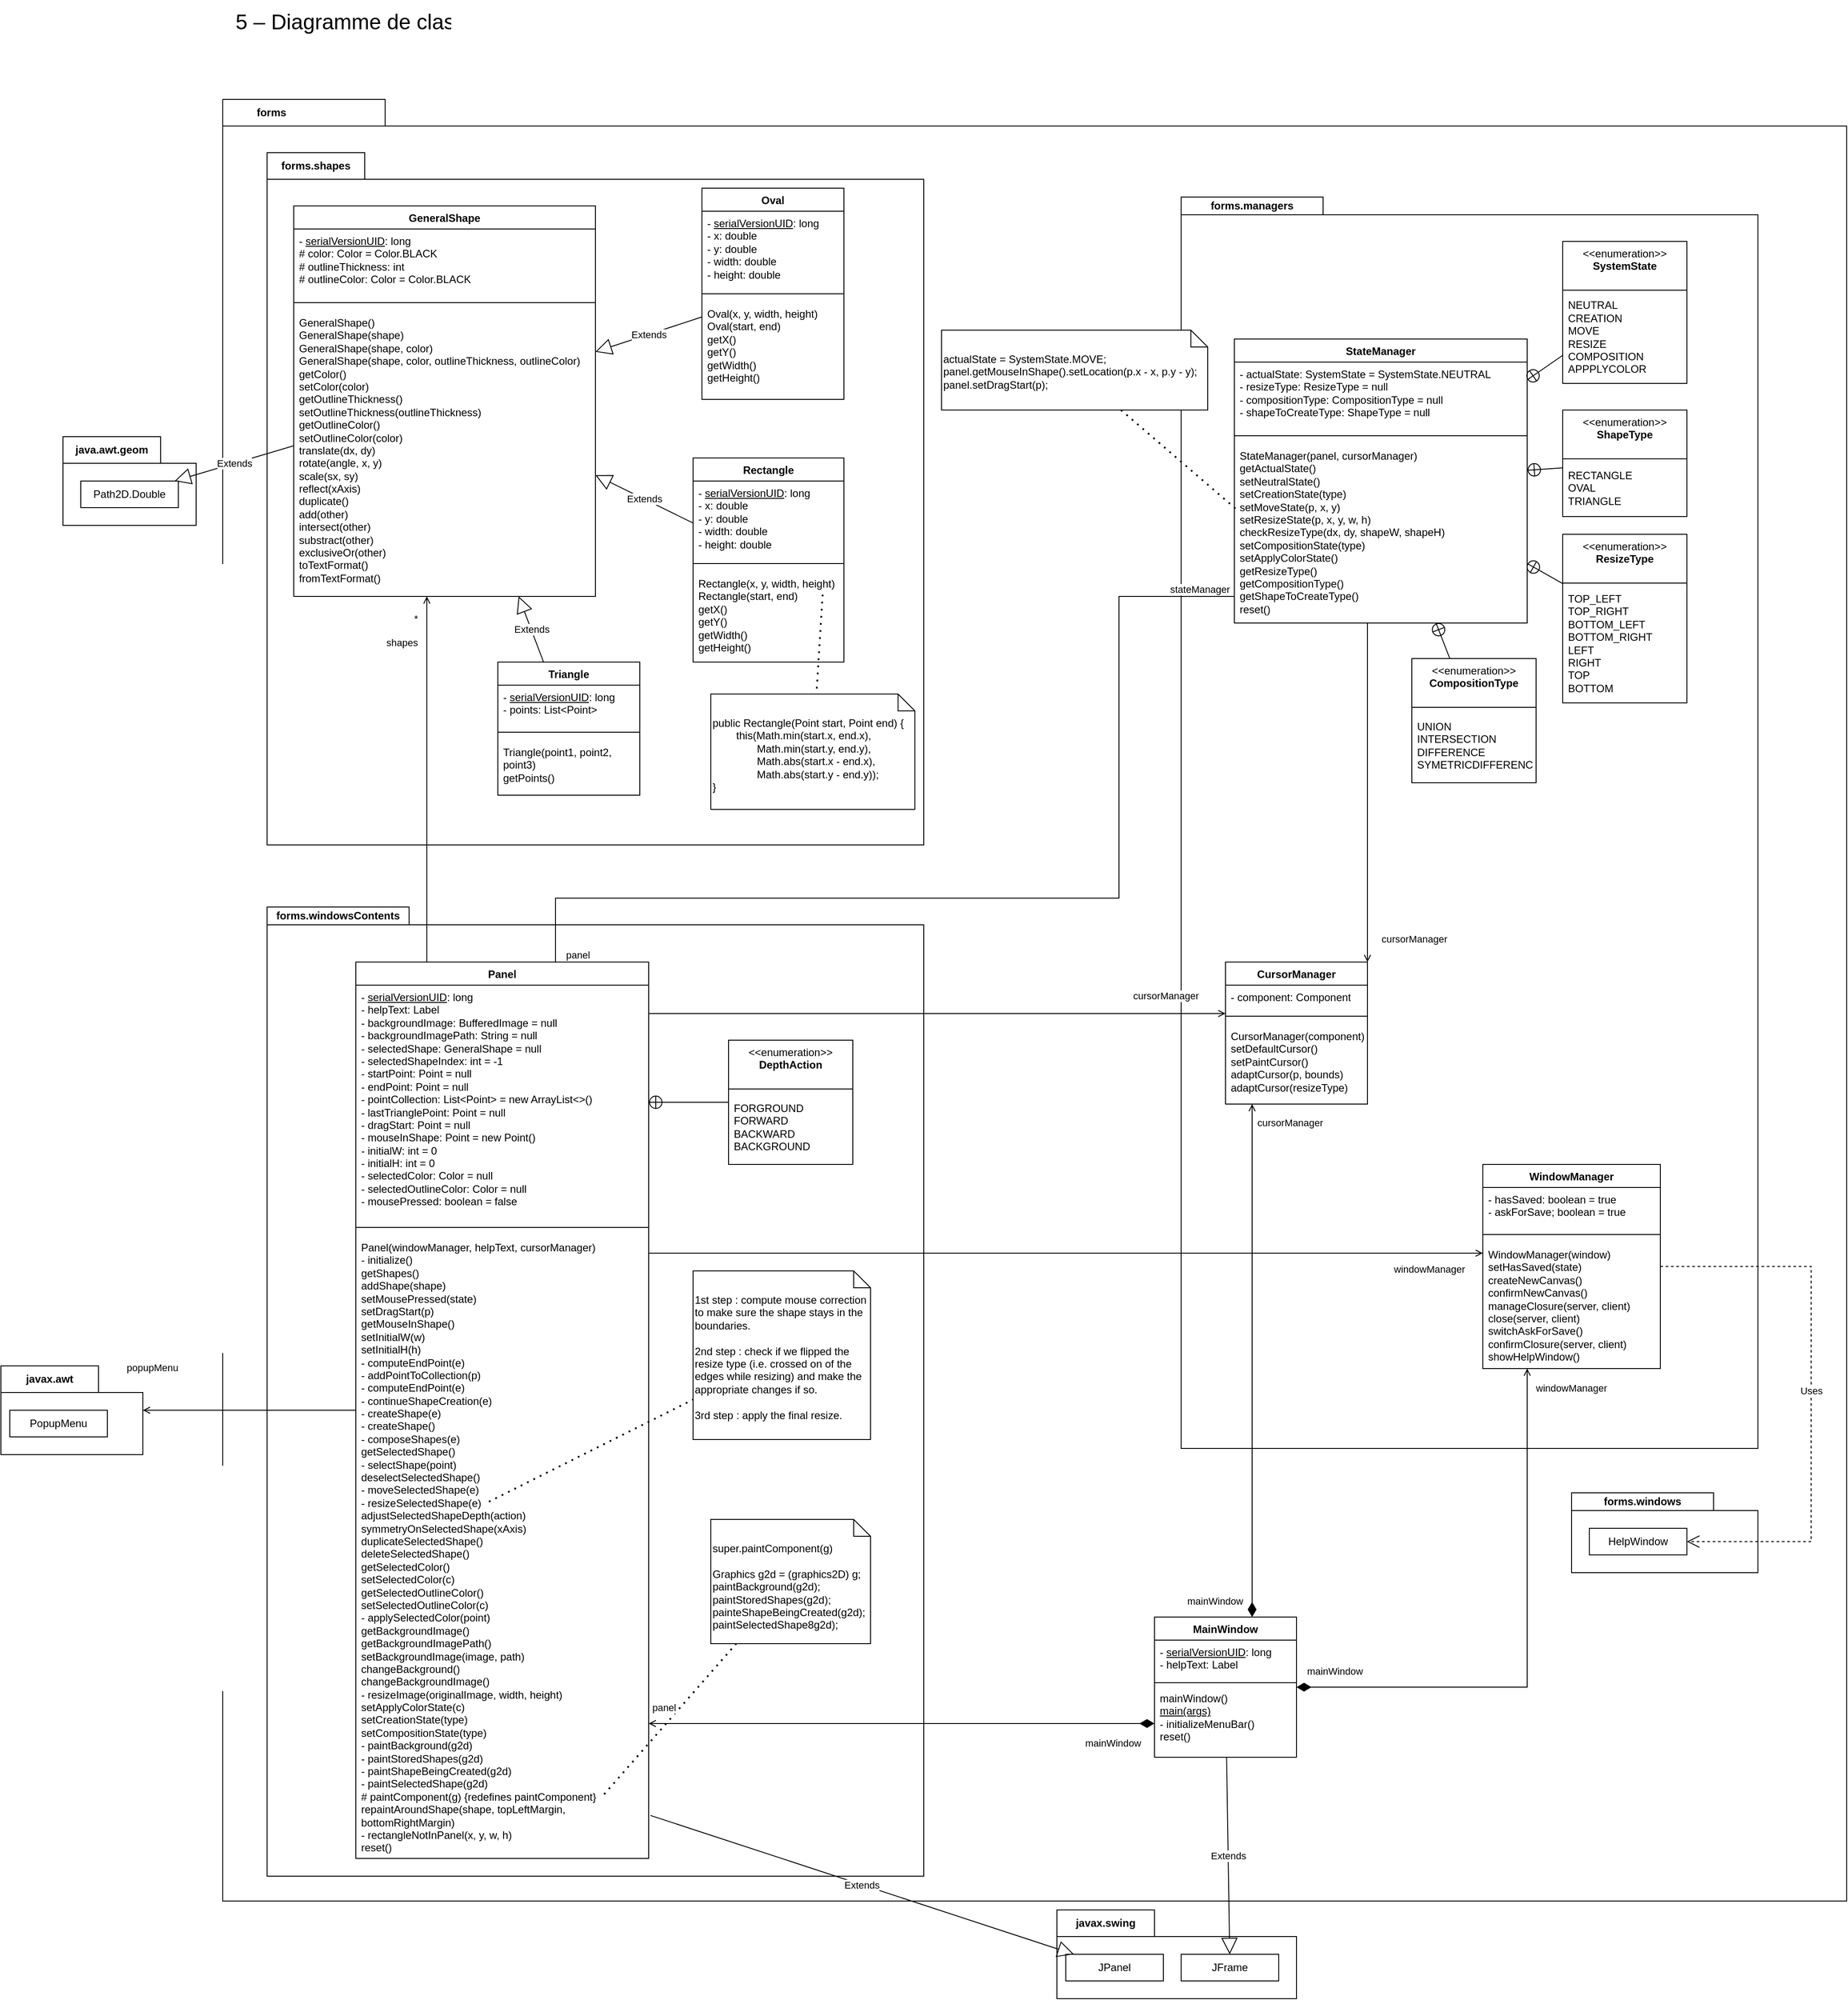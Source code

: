 <mxfile version="24.2.5" type="device">
  <diagram name="Page-1" id="2YBvvXClWsGukQMizWep">
    <mxGraphModel dx="1674" dy="884" grid="1" gridSize="50" guides="1" tooltips="1" connect="1" arrows="1" fold="1" page="1" pageScale="1.8" pageWidth="1200" pageHeight="1600" math="0" shadow="0">
      <root>
        <mxCell id="0" />
        <mxCell id="1" parent="0" />
        <mxCell id="A4ryts2MX6ggW2rXn9K5-2" value="forms" style="shape=folder;fontStyle=1;tabWidth=110;tabHeight=30;tabPosition=left;html=1;boundedLbl=1;labelInHeader=1;container=1;collapsible=0;recursiveResize=0;whiteSpace=wrap;" parent="1" vertex="1">
          <mxGeometry x="290" y="150" width="1830" height="2030" as="geometry" />
        </mxCell>
        <mxCell id="A4ryts2MX6ggW2rXn9K5-4" value="MainWindow" style="swimlane;fontStyle=1;align=center;verticalAlign=top;childLayout=stackLayout;horizontal=1;startSize=26;horizontalStack=0;resizeParent=1;resizeParentMax=0;resizeLast=0;collapsible=1;marginBottom=0;whiteSpace=wrap;html=1;" parent="A4ryts2MX6ggW2rXn9K5-2" vertex="1">
          <mxGeometry x="1050" y="1710" width="160" height="158" as="geometry">
            <mxRectangle x="265" y="40" width="100" height="30" as="alternateBounds" />
          </mxGeometry>
        </mxCell>
        <mxCell id="A4ryts2MX6ggW2rXn9K5-5" value="- &lt;u&gt;serialVersionUID&lt;/u&gt;: long&lt;div&gt;- helpText: Label&lt;/div&gt;" style="text;strokeColor=none;fillColor=none;align=left;verticalAlign=top;spacingLeft=4;spacingRight=4;overflow=hidden;rotatable=0;points=[[0,0.5],[1,0.5]];portConstraint=eastwest;whiteSpace=wrap;html=1;" parent="A4ryts2MX6ggW2rXn9K5-4" vertex="1">
          <mxGeometry y="26" width="160" height="44" as="geometry" />
        </mxCell>
        <mxCell id="A4ryts2MX6ggW2rXn9K5-6" value="" style="line;strokeWidth=1;fillColor=none;align=left;verticalAlign=middle;spacingTop=-1;spacingLeft=3;spacingRight=3;rotatable=0;labelPosition=right;points=[];portConstraint=eastwest;strokeColor=inherit;" parent="A4ryts2MX6ggW2rXn9K5-4" vertex="1">
          <mxGeometry y="70" width="160" height="8" as="geometry" />
        </mxCell>
        <mxCell id="A4ryts2MX6ggW2rXn9K5-7" value="mainWindow()&lt;div&gt;&lt;u&gt;main(args)&lt;/u&gt;&lt;br&gt;&lt;/div&gt;&lt;div&gt;- initializeMenuBar()&lt;br&gt;&lt;/div&gt;&lt;div&gt;reset()&lt;br&gt;&lt;/div&gt;" style="text;strokeColor=none;fillColor=none;align=left;verticalAlign=top;spacingLeft=4;spacingRight=4;overflow=hidden;rotatable=0;points=[[0,0.5],[1,0.5]];portConstraint=eastwest;whiteSpace=wrap;html=1;" parent="A4ryts2MX6ggW2rXn9K5-4" vertex="1">
          <mxGeometry y="78" width="160" height="80" as="geometry" />
        </mxCell>
        <mxCell id="A4ryts2MX6ggW2rXn9K5-8" value="forms.shapes" style="shape=folder;fontStyle=1;tabWidth=110;tabHeight=30;tabPosition=left;html=1;boundedLbl=1;labelInHeader=1;container=1;collapsible=0;recursiveResize=0;whiteSpace=wrap;" parent="A4ryts2MX6ggW2rXn9K5-2" vertex="1">
          <mxGeometry x="50" y="60" width="740" height="780" as="geometry" />
        </mxCell>
        <mxCell id="A4ryts2MX6ggW2rXn9K5-10" value="GeneralShape&lt;span style=&quot;color: rgba(0, 0, 0, 0); font-family: monospace; font-size: 0px; font-weight: 400; text-align: start; text-wrap: nowrap;&quot;&gt;%3CmxGraphModel%3E%3Croot%3E%3CmxCell%20id%3D%220%22%2F%3E%3CmxCell%20id%3D%221%22%20parent%3D%220%22%2F%3E%3CmxCell%20id%3D%222%22%20value%3D%22MainWindow%22%20style%3D%22swimlane%3BfontStyle%3D1%3Balign%3Dcenter%3BverticalAlign%3Dtop%3BchildLayout%3DstackLayout%3Bhorizontal%3D1%3BstartSize%3D26%3BhorizontalStack%3D0%3BresizeParent%3D1%3BresizeParentMax%3D0%3BresizeLast%3D0%3Bcollapsible%3D1%3BmarginBottom%3D0%3BwhiteSpace%3Dwrap%3Bhtml%3D1%3B%22%20vertex%3D%221%22%20parent%3D%221%22%3E%3CmxGeometry%20x%3D%22950%22%20y%3D%22150%22%20width%3D%22160%22%20height%3D%2296%22%20as%3D%22geometry%22%3E%3CmxRectangle%20x%3D%22265%22%20y%3D%2240%22%20width%3D%22100%22%20height%3D%2230%22%20as%3D%22alternateBounds%22%2F%3E%3C%2FmxGeometry%3E%3C%2FmxCell%3E%3CmxCell%20id%3D%223%22%20value%3D%22%2B%20field%3A%20type%22%20style%3D%22text%3BstrokeColor%3Dnone%3BfillColor%3Dnone%3Balign%3Dleft%3BverticalAlign%3Dtop%3BspacingLeft%3D4%3BspacingRight%3D4%3Boverflow%3Dhidden%3Brotatable%3D0%3Bpoints%3D%5B%5B0%2C0.5%5D%2C%5B1%2C0.5%5D%5D%3BportConstraint%3Deastwest%3BwhiteSpace%3Dwrap%3Bhtml%3D1%3B%22%20vertex%3D%221%22%20parent%3D%222%22%3E%3CmxGeometry%20y%3D%2226%22%20width%3D%22160%22%20height%3D%2226%22%20as%3D%22geometry%22%2F%3E%3C%2FmxCell%3E%3CmxCell%20id%3D%224%22%20value%3D%22%22%20style%3D%22line%3BstrokeWidth%3D1%3BfillColor%3Dnone%3Balign%3Dleft%3BverticalAlign%3Dmiddle%3BspacingTop%3D-1%3BspacingLeft%3D3%3BspacingRight%3D3%3Brotatable%3D0%3BlabelPosition%3Dright%3Bpoints%3D%5B%5D%3BportConstraint%3Deastwest%3BstrokeColor%3Dinherit%3B%22%20vertex%3D%221%22%20parent%3D%222%22%3E%3CmxGeometry%20y%3D%2252%22%20width%3D%22160%22%20height%3D%2218%22%20as%3D%22geometry%22%2F%3E%3C%2FmxCell%3E%3CmxCell%20id%3D%225%22%20value%3D%22%2B%20method(type)%3A%20type%22%20style%3D%22text%3BstrokeColor%3Dnone%3BfillColor%3Dnone%3Balign%3Dleft%3BverticalAlign%3Dtop%3BspacingLeft%3D4%3BspacingRight%3D4%3Boverflow%3Dhidden%3Brotatable%3D0%3Bpoints%3D%5B%5B0%2C0.5%5D%2C%5B1%2C0.5%5D%5D%3BportConstraint%3Deastwest%3BwhiteSpace%3Dwrap%3Bhtml%3D1%3B%22%20vertex%3D%221%22%20parent%3D%222%22%3E%3CmxGeometry%20y%3D%2270%22%20width%3D%22160%22%20height%3D%2226%22%20as%3D%22geometry%22%2F%3E%3C%2FmxCell%3E%3C%2Froot%3E%3C%2FmxGraphModel%3E&lt;/span&gt;" style="swimlane;fontStyle=1;align=center;verticalAlign=top;childLayout=stackLayout;horizontal=1;startSize=26;horizontalStack=0;resizeParent=1;resizeParentMax=0;resizeLast=0;collapsible=1;marginBottom=0;whiteSpace=wrap;html=1;" parent="A4ryts2MX6ggW2rXn9K5-8" vertex="1">
          <mxGeometry x="30" y="60" width="340" height="440" as="geometry">
            <mxRectangle x="265" y="40" width="100" height="30" as="alternateBounds" />
          </mxGeometry>
        </mxCell>
        <mxCell id="A4ryts2MX6ggW2rXn9K5-11" value="- &lt;u&gt;serialVersionUID&lt;/u&gt;: long&lt;div&gt;# color: Color = Color.BLACK&lt;br&gt;&lt;/div&gt;&lt;div&gt;# outlineThickness: int&lt;br&gt;&lt;/div&gt;&lt;div&gt;# outlineColor&lt;span style=&quot;background-color: initial;&quot;&gt;: Color = Color.BLACK&lt;/span&gt;&lt;br&gt;&lt;/div&gt;" style="text;strokeColor=none;fillColor=none;align=left;verticalAlign=top;spacingLeft=4;spacingRight=4;overflow=hidden;rotatable=0;points=[[0,0.5],[1,0.5]];portConstraint=eastwest;whiteSpace=wrap;html=1;" parent="A4ryts2MX6ggW2rXn9K5-10" vertex="1">
          <mxGeometry y="26" width="340" height="74" as="geometry" />
        </mxCell>
        <mxCell id="A4ryts2MX6ggW2rXn9K5-12" value="" style="line;strokeWidth=1;fillColor=none;align=left;verticalAlign=middle;spacingTop=-1;spacingLeft=3;spacingRight=3;rotatable=0;labelPosition=right;points=[];portConstraint=eastwest;strokeColor=inherit;" parent="A4ryts2MX6ggW2rXn9K5-10" vertex="1">
          <mxGeometry y="100" width="340" height="18" as="geometry" />
        </mxCell>
        <mxCell id="A4ryts2MX6ggW2rXn9K5-13" value="GeneralShape()&lt;div&gt;GeneralShape(shape)&lt;br&gt;&lt;/div&gt;&lt;div&gt;GeneralShape(shape, color)&lt;br&gt;&lt;/div&gt;&lt;div&gt;GeneralShape(shape, color, outlineThickness, outlineColor)&lt;/div&gt;&lt;div&gt;getColor()&lt;/div&gt;&lt;div&gt;setColor(color)&lt;/div&gt;&lt;div&gt;getOutlineThickness()&lt;/div&gt;&lt;div&gt;setOutlineThickness(outlineThickness)&lt;/div&gt;&lt;div&gt;getOutlineColor()&lt;/div&gt;&lt;div&gt;setOutlineColor(color)&lt;/div&gt;&lt;div&gt;translate(dx, dy)&lt;/div&gt;&lt;div&gt;rotate(angle, x, y)&lt;/div&gt;&lt;div&gt;scale(sx, sy)&lt;/div&gt;&lt;div&gt;reflect(xAxis)&lt;/div&gt;&lt;div&gt;duplicate()&lt;/div&gt;&lt;div&gt;add(other)&lt;/div&gt;&lt;div&gt;intersect(other)&lt;/div&gt;&lt;div&gt;substract(other)&lt;/div&gt;&lt;div&gt;exclusiveOr(other)&lt;/div&gt;&lt;div&gt;toTextFormat()&lt;/div&gt;&lt;div&gt;fromTextFormat()&lt;/div&gt;" style="text;strokeColor=none;fillColor=none;align=left;verticalAlign=top;spacingLeft=4;spacingRight=4;overflow=hidden;rotatable=0;points=[[0,0.5],[1,0.5]];portConstraint=eastwest;whiteSpace=wrap;html=1;" parent="A4ryts2MX6ggW2rXn9K5-10" vertex="1">
          <mxGeometry y="118" width="340" height="322" as="geometry" />
        </mxCell>
        <mxCell id="A4ryts2MX6ggW2rXn9K5-14" value="Oval" style="swimlane;fontStyle=1;align=center;verticalAlign=top;childLayout=stackLayout;horizontal=1;startSize=26;horizontalStack=0;resizeParent=1;resizeParentMax=0;resizeLast=0;collapsible=1;marginBottom=0;whiteSpace=wrap;html=1;" parent="A4ryts2MX6ggW2rXn9K5-8" vertex="1">
          <mxGeometry x="490" y="40" width="160" height="238" as="geometry">
            <mxRectangle x="265" y="40" width="100" height="30" as="alternateBounds" />
          </mxGeometry>
        </mxCell>
        <mxCell id="A4ryts2MX6ggW2rXn9K5-15" value="&lt;div&gt;-&amp;nbsp;&lt;u&gt;serialVersionUID&lt;/u&gt;: long&lt;br&gt;&lt;/div&gt;- x: double&lt;div&gt;- y: double&lt;/div&gt;&lt;div&gt;- width: double&lt;/div&gt;&lt;div&gt;- height: double&lt;/div&gt;&lt;div&gt;&lt;br&gt;&lt;/div&gt;" style="text;strokeColor=none;fillColor=none;align=left;verticalAlign=top;spacingLeft=4;spacingRight=4;overflow=hidden;rotatable=0;points=[[0,0.5],[1,0.5]];portConstraint=eastwest;whiteSpace=wrap;html=1;" parent="A4ryts2MX6ggW2rXn9K5-14" vertex="1">
          <mxGeometry y="26" width="160" height="84" as="geometry" />
        </mxCell>
        <mxCell id="A4ryts2MX6ggW2rXn9K5-16" value="" style="line;strokeWidth=1;fillColor=none;align=left;verticalAlign=middle;spacingTop=-1;spacingLeft=3;spacingRight=3;rotatable=0;labelPosition=right;points=[];portConstraint=eastwest;strokeColor=inherit;" parent="A4ryts2MX6ggW2rXn9K5-14" vertex="1">
          <mxGeometry y="110" width="160" height="18" as="geometry" />
        </mxCell>
        <mxCell id="A4ryts2MX6ggW2rXn9K5-17" value="Oval(x, y, width, height)&lt;div&gt;Oval(start, end)&lt;/div&gt;&lt;div&gt;getX()&lt;/div&gt;&lt;div&gt;getY()&lt;/div&gt;&lt;div&gt;getWidth()&lt;/div&gt;&lt;div&gt;getHeight()&lt;/div&gt;" style="text;strokeColor=none;fillColor=none;align=left;verticalAlign=top;spacingLeft=4;spacingRight=4;overflow=hidden;rotatable=0;points=[[0,0.5],[1,0.5]];portConstraint=eastwest;whiteSpace=wrap;html=1;" parent="A4ryts2MX6ggW2rXn9K5-14" vertex="1">
          <mxGeometry y="128" width="160" height="110" as="geometry" />
        </mxCell>
        <mxCell id="A4ryts2MX6ggW2rXn9K5-22" value="Triangle" style="swimlane;fontStyle=1;align=center;verticalAlign=top;childLayout=stackLayout;horizontal=1;startSize=26;horizontalStack=0;resizeParent=1;resizeParentMax=0;resizeLast=0;collapsible=1;marginBottom=0;whiteSpace=wrap;html=1;" parent="A4ryts2MX6ggW2rXn9K5-8" vertex="1">
          <mxGeometry x="260" y="574" width="160" height="150" as="geometry">
            <mxRectangle x="265" y="40" width="100" height="30" as="alternateBounds" />
          </mxGeometry>
        </mxCell>
        <mxCell id="A4ryts2MX6ggW2rXn9K5-23" value="-&amp;nbsp;&lt;u&gt;serialVersionUID&lt;/u&gt;: long&lt;div&gt;- points: List&amp;lt;Point&amp;gt;&lt;/div&gt;" style="text;strokeColor=none;fillColor=none;align=left;verticalAlign=top;spacingLeft=4;spacingRight=4;overflow=hidden;rotatable=0;points=[[0,0.5],[1,0.5]];portConstraint=eastwest;whiteSpace=wrap;html=1;" parent="A4ryts2MX6ggW2rXn9K5-22" vertex="1">
          <mxGeometry y="26" width="160" height="44" as="geometry" />
        </mxCell>
        <mxCell id="A4ryts2MX6ggW2rXn9K5-24" value="" style="line;strokeWidth=1;fillColor=none;align=left;verticalAlign=middle;spacingTop=-1;spacingLeft=3;spacingRight=3;rotatable=0;labelPosition=right;points=[];portConstraint=eastwest;strokeColor=inherit;" parent="A4ryts2MX6ggW2rXn9K5-22" vertex="1">
          <mxGeometry y="70" width="160" height="18" as="geometry" />
        </mxCell>
        <mxCell id="A4ryts2MX6ggW2rXn9K5-25" value="&lt;div&gt;Triangle(point1, point2, point3)&lt;/div&gt;getPoints()" style="text;strokeColor=none;fillColor=none;align=left;verticalAlign=top;spacingLeft=4;spacingRight=4;overflow=hidden;rotatable=0;points=[[0,0.5],[1,0.5]];portConstraint=eastwest;whiteSpace=wrap;html=1;" parent="A4ryts2MX6ggW2rXn9K5-22" vertex="1">
          <mxGeometry y="88" width="160" height="62" as="geometry" />
        </mxCell>
        <mxCell id="A4ryts2MX6ggW2rXn9K5-30" value="Rectangle" style="swimlane;fontStyle=1;align=center;verticalAlign=top;childLayout=stackLayout;horizontal=1;startSize=26;horizontalStack=0;resizeParent=1;resizeParentMax=0;resizeLast=0;collapsible=1;marginBottom=0;whiteSpace=wrap;html=1;" parent="A4ryts2MX6ggW2rXn9K5-8" vertex="1">
          <mxGeometry x="480" y="344" width="170" height="230" as="geometry">
            <mxRectangle x="265" y="40" width="100" height="30" as="alternateBounds" />
          </mxGeometry>
        </mxCell>
        <mxCell id="A4ryts2MX6ggW2rXn9K5-31" value="&lt;div&gt;-&amp;nbsp;&lt;u&gt;serialVersionUID&lt;/u&gt;: long&lt;br&gt;&lt;/div&gt;- x: double&lt;div&gt;- y: double&lt;/div&gt;&lt;div&gt;- width: double&lt;/div&gt;&lt;div&gt;- height: double&lt;/div&gt;&lt;div&gt;&lt;br&gt;&lt;/div&gt;" style="text;strokeColor=none;fillColor=none;align=left;verticalAlign=top;spacingLeft=4;spacingRight=4;overflow=hidden;rotatable=0;points=[[0,0.5],[1,0.5]];portConstraint=eastwest;whiteSpace=wrap;html=1;" parent="A4ryts2MX6ggW2rXn9K5-30" vertex="1">
          <mxGeometry y="26" width="170" height="84" as="geometry" />
        </mxCell>
        <mxCell id="A4ryts2MX6ggW2rXn9K5-32" value="" style="line;strokeWidth=1;fillColor=none;align=left;verticalAlign=middle;spacingTop=-1;spacingLeft=3;spacingRight=3;rotatable=0;labelPosition=right;points=[];portConstraint=eastwest;strokeColor=inherit;" parent="A4ryts2MX6ggW2rXn9K5-30" vertex="1">
          <mxGeometry y="110" width="170" height="18" as="geometry" />
        </mxCell>
        <mxCell id="A4ryts2MX6ggW2rXn9K5-33" value="Rectangle(x, y, width, height)&lt;div&gt;Rectangle(start, end)&lt;/div&gt;&lt;div&gt;getX()&lt;/div&gt;&lt;div&gt;getY()&lt;/div&gt;&lt;div&gt;getWidth()&lt;/div&gt;&lt;div&gt;getHeight()&lt;/div&gt;" style="text;strokeColor=none;fillColor=none;align=left;verticalAlign=top;spacingLeft=4;spacingRight=4;overflow=hidden;rotatable=0;points=[[0,0.5],[1,0.5]];portConstraint=eastwest;whiteSpace=wrap;html=1;" parent="A4ryts2MX6ggW2rXn9K5-30" vertex="1">
          <mxGeometry y="128" width="170" height="102" as="geometry" />
        </mxCell>
        <mxCell id="A4ryts2MX6ggW2rXn9K5-112" value="Extends" style="endArrow=block;endSize=16;endFill=0;html=1;rounded=0;" parent="A4ryts2MX6ggW2rXn9K5-8" source="A4ryts2MX6ggW2rXn9K5-14" target="A4ryts2MX6ggW2rXn9K5-10" edge="1">
          <mxGeometry width="160" relative="1" as="geometry">
            <mxPoint x="40" y="156" as="sourcePoint" />
            <mxPoint x="-250" y="151" as="targetPoint" />
          </mxGeometry>
        </mxCell>
        <mxCell id="A4ryts2MX6ggW2rXn9K5-113" value="Extends" style="endArrow=block;endSize=16;endFill=0;html=1;rounded=0;" parent="A4ryts2MX6ggW2rXn9K5-8" source="A4ryts2MX6ggW2rXn9K5-22" target="A4ryts2MX6ggW2rXn9K5-10" edge="1">
          <mxGeometry width="160" relative="1" as="geometry">
            <mxPoint x="290" y="124" as="sourcePoint" />
            <mxPoint x="200" y="142" as="targetPoint" />
          </mxGeometry>
        </mxCell>
        <mxCell id="A4ryts2MX6ggW2rXn9K5-114" value="Extends" style="endArrow=block;endSize=16;endFill=0;html=1;rounded=0;" parent="A4ryts2MX6ggW2rXn9K5-8" source="A4ryts2MX6ggW2rXn9K5-30" target="A4ryts2MX6ggW2rXn9K5-10" edge="1">
          <mxGeometry width="160" relative="1" as="geometry">
            <mxPoint x="420" y="269" as="sourcePoint" />
            <mxPoint x="200" y="187" as="targetPoint" />
          </mxGeometry>
        </mxCell>
        <mxCell id="A4ryts2MX6ggW2rXn9K5-177" value="&lt;div&gt;public Rectangle(Point start, Point end) {&lt;/div&gt;&lt;div&gt;&lt;span style=&quot;white-space: normal;&quot;&gt;&lt;span style=&quot;white-space: pre;&quot;&gt;&#x9;&lt;/span&gt;this(Math.min(start.x, end.x),&lt;/span&gt;&lt;/div&gt;&lt;div&gt;&lt;span style=&quot;white-space: normal;&quot;&gt;&lt;span style=&quot;white-space: pre;&quot;&gt;&#x9;&lt;/span&gt;&amp;nbsp; &amp;nbsp; &amp;nbsp; &amp;nbsp;Math.min(start.y, end.y),&lt;/span&gt;&lt;/div&gt;&lt;div&gt;&lt;span style=&quot;white-space: normal;&quot;&gt;&lt;span style=&quot;white-space: pre;&quot;&gt;&#x9;&lt;/span&gt;&amp;nbsp; &amp;nbsp; &amp;nbsp; &amp;nbsp;Math.abs(start.x - end.x),&lt;/span&gt;&lt;/div&gt;&lt;div&gt;&lt;span style=&quot;white-space: normal;&quot;&gt;&lt;span style=&quot;white-space: pre;&quot;&gt;&#x9;&lt;/span&gt;&amp;nbsp; &amp;nbsp; &amp;nbsp; &amp;nbsp;Math.abs(start.y - end.y));&lt;/span&gt;&lt;/div&gt;&lt;div&gt;&lt;span style=&quot;background-color: initial;&quot;&gt;}&lt;/span&gt;&lt;/div&gt;" style="shape=note2;boundedLbl=1;whiteSpace=wrap;html=1;size=19;verticalAlign=top;align=left;" parent="A4ryts2MX6ggW2rXn9K5-8" vertex="1">
          <mxGeometry x="500" y="610" width="230" height="130" as="geometry" />
        </mxCell>
        <mxCell id="A4ryts2MX6ggW2rXn9K5-178" value="" style="endArrow=none;dashed=1;html=1;dashPattern=1 3;strokeWidth=2;rounded=0;movable=1;resizable=1;rotatable=1;deletable=1;editable=1;locked=0;connectable=1;" parent="A4ryts2MX6ggW2rXn9K5-8" target="A4ryts2MX6ggW2rXn9K5-177" edge="1">
          <mxGeometry width="50" height="50" relative="1" as="geometry">
            <mxPoint x="626" y="498" as="sourcePoint" />
            <mxPoint x="840" y="690" as="targetPoint" />
          </mxGeometry>
        </mxCell>
        <mxCell id="A4ryts2MX6ggW2rXn9K5-34" value="forms.windowsContents" style="shape=folder;fontStyle=1;tabWidth=160;tabHeight=20;tabPosition=left;html=1;boundedLbl=1;labelInHeader=1;container=1;collapsible=0;recursiveResize=0;whiteSpace=wrap;" parent="A4ryts2MX6ggW2rXn9K5-2" vertex="1">
          <mxGeometry x="50" y="910" width="740" height="1092" as="geometry" />
        </mxCell>
        <mxCell id="A4ryts2MX6ggW2rXn9K5-51" value="Panel" style="swimlane;fontStyle=1;align=center;verticalAlign=top;childLayout=stackLayout;horizontal=1;startSize=26;horizontalStack=0;resizeParent=1;resizeParentMax=0;resizeLast=0;collapsible=1;marginBottom=0;whiteSpace=wrap;html=1;" parent="A4ryts2MX6ggW2rXn9K5-34" vertex="1">
          <mxGeometry x="100" y="62" width="330" height="1010" as="geometry">
            <mxRectangle x="265" y="40" width="100" height="30" as="alternateBounds" />
          </mxGeometry>
        </mxCell>
        <mxCell id="A4ryts2MX6ggW2rXn9K5-52" value="-&amp;nbsp;&lt;u&gt;serialVersionUID&lt;/u&gt;: long&lt;div&gt;- helpText: Label&lt;/div&gt;&lt;div&gt;- backgroundImage: BufferedImage = null&lt;/div&gt;&lt;div&gt;- backgroundImagePath: String = null&lt;/div&gt;&lt;div&gt;- selectedShape: GeneralShape = null&lt;/div&gt;&lt;div&gt;- selectedShapeIndex: int = -1&lt;/div&gt;&lt;div&gt;- startPoint: Point = null&lt;/div&gt;&lt;div&gt;- endPoint: Point = null&lt;/div&gt;&lt;div&gt;- pointCollection: List&amp;lt;Point&amp;gt; = new ArrayList&amp;lt;&amp;gt;()&lt;/div&gt;&lt;div&gt;- lastTrianglePoint: Point = null&lt;/div&gt;&lt;div&gt;- dragStart: Point = null&lt;/div&gt;&lt;div&gt;- mouseInShape: Point = new Point()&lt;/div&gt;&lt;div&gt;- initialW: int = 0&lt;/div&gt;&lt;div&gt;- initialH: int = 0&lt;/div&gt;&lt;div&gt;- selectedColor: Color = null&lt;/div&gt;&lt;div&gt;- selectedOutlineColor: Color = null&lt;/div&gt;&lt;div&gt;- mousePressed: boolean = false&lt;/div&gt;&lt;div&gt;&lt;br&gt;&lt;/div&gt;" style="text;strokeColor=none;fillColor=none;align=left;verticalAlign=top;spacingLeft=4;spacingRight=4;overflow=hidden;rotatable=0;points=[[0,0.5],[1,0.5]];portConstraint=eastwest;whiteSpace=wrap;html=1;" parent="A4ryts2MX6ggW2rXn9K5-51" vertex="1">
          <mxGeometry y="26" width="330" height="264" as="geometry" />
        </mxCell>
        <mxCell id="A4ryts2MX6ggW2rXn9K5-53" value="" style="line;strokeWidth=1;fillColor=none;align=left;verticalAlign=middle;spacingTop=-1;spacingLeft=3;spacingRight=3;rotatable=0;labelPosition=right;points=[];portConstraint=eastwest;strokeColor=inherit;" parent="A4ryts2MX6ggW2rXn9K5-51" vertex="1">
          <mxGeometry y="290" width="330" height="18" as="geometry" />
        </mxCell>
        <mxCell id="A4ryts2MX6ggW2rXn9K5-54" value="Panel(windowManager, helpText, cursorManager)&lt;div&gt;- initialize()&lt;/div&gt;&lt;div&gt;getShapes()&lt;/div&gt;&lt;div&gt;addShape(shape)&lt;/div&gt;&lt;div&gt;setMousePressed(state)&lt;/div&gt;&lt;div&gt;setDragStart(p)&lt;/div&gt;&lt;div&gt;getMouseInShape()&lt;/div&gt;&lt;div&gt;setInitialW(w)&lt;/div&gt;&lt;div&gt;setInitialH(h)&lt;/div&gt;&lt;div&gt;- computeEndPoint(e)&lt;/div&gt;&lt;div&gt;- addPointToCollection(p)&lt;/div&gt;&lt;div&gt;- computeEndPoint(e)&lt;/div&gt;&lt;div&gt;- continueShapeCreation(e)&lt;/div&gt;&lt;div&gt;- createShape(e)&lt;/div&gt;&lt;div&gt;- createShape()&lt;/div&gt;&lt;div&gt;- composeShapes(e)&lt;/div&gt;&lt;div&gt;getSelectedShape()&lt;/div&gt;&lt;div&gt;- selectShape(point)&lt;/div&gt;&lt;div&gt;deselectSelectedShape()&lt;/div&gt;&lt;div&gt;- moveSelectedShape(e)&lt;/div&gt;&lt;div&gt;- resizeSelectedShape(e)&lt;/div&gt;&lt;div&gt;adjustSelectedShapeDepth(action)&lt;/div&gt;&lt;div&gt;symmetryOnSelectedShape(xAxis)&lt;/div&gt;&lt;div&gt;duplicateSelectedShape()&lt;/div&gt;&lt;div&gt;deleteSelectedShape()&lt;/div&gt;&lt;div&gt;getSelectedColor()&lt;/div&gt;&lt;div&gt;setSelectedColor(c)&lt;/div&gt;&lt;div&gt;getSelectedOutlineColor()&lt;/div&gt;&lt;div&gt;setSelectedOutlineColor(c)&lt;/div&gt;&lt;div&gt;- applySelectedColor(point)&lt;/div&gt;&lt;div&gt;getBackgroundImage()&lt;/div&gt;&lt;div&gt;getBackgroundImagePath()&lt;/div&gt;&lt;div&gt;setBackgroundImage(image, path)&lt;/div&gt;&lt;div&gt;changeBackground()&lt;/div&gt;&lt;div&gt;changeBackgroundImage()&lt;/div&gt;&lt;div&gt;- resizeImage(originalImage, width, height)&lt;/div&gt;&lt;div&gt;setApplyColorState(c)&lt;/div&gt;&lt;div&gt;setCreationState(type)&lt;/div&gt;&lt;div&gt;setCompositionState(type)&lt;/div&gt;&lt;div&gt;- paintBackground(g2d)&lt;/div&gt;&lt;div&gt;- paintStoredShapes(g2d)&lt;/div&gt;&lt;div&gt;- paintShapeBeingCreated(g2d)&lt;/div&gt;&lt;div&gt;- paintSelectedShape(g2d)&lt;/div&gt;&lt;div&gt;# paintComponent(g) {redefines paintComponent}&lt;/div&gt;&lt;div&gt;repaintAroundShape(shape, topLeftMargin, bottomRightMargin)&lt;/div&gt;&lt;div&gt;- rectangleNotInPanel(x, y, w, h)&lt;/div&gt;&lt;div&gt;reset()&lt;/div&gt;&lt;div&gt;&lt;br&gt;&lt;/div&gt;" style="text;strokeColor=none;fillColor=none;align=left;verticalAlign=top;spacingLeft=4;spacingRight=4;overflow=hidden;rotatable=0;points=[[0,0.5],[1,0.5]];portConstraint=eastwest;whiteSpace=wrap;html=1;" parent="A4ryts2MX6ggW2rXn9K5-51" vertex="1">
          <mxGeometry y="308" width="330" height="702" as="geometry" />
        </mxCell>
        <mxCell id="A4ryts2MX6ggW2rXn9K5-163" value="&amp;lt;&amp;lt;enumeration&amp;gt;&amp;gt;&lt;br&gt;&lt;b&gt;DepthAction&lt;/b&gt;" style="swimlane;fontStyle=0;align=center;verticalAlign=top;childLayout=stackLayout;horizontal=1;startSize=55;horizontalStack=0;resizeParent=1;resizeParentMax=0;resizeLast=0;collapsible=0;marginBottom=0;html=1;whiteSpace=wrap;" parent="A4ryts2MX6ggW2rXn9K5-34" vertex="1">
          <mxGeometry x="520" y="150" width="140" height="140" as="geometry" />
        </mxCell>
        <mxCell id="A4ryts2MX6ggW2rXn9K5-164" value="FORGROUND&lt;div&gt;FORWARD&lt;br&gt;BACKWARD&lt;br&gt;BACKGROUND&lt;/div&gt;" style="text;html=1;strokeColor=none;fillColor=none;align=left;verticalAlign=middle;spacingLeft=4;spacingRight=4;overflow=hidden;rotatable=0;points=[[0,0.5],[1,0.5]];portConstraint=eastwest;whiteSpace=wrap;" parent="A4ryts2MX6ggW2rXn9K5-163" vertex="1">
          <mxGeometry y="55" width="140" height="85" as="geometry" />
        </mxCell>
        <mxCell id="A4ryts2MX6ggW2rXn9K5-166" value="" style="endArrow=none;startArrow=circlePlus;endFill=0;startFill=0;endSize=8;html=1;rounded=0;" parent="A4ryts2MX6ggW2rXn9K5-34" source="A4ryts2MX6ggW2rXn9K5-52" target="A4ryts2MX6ggW2rXn9K5-163" edge="1">
          <mxGeometry width="160" relative="1" as="geometry">
            <mxPoint x="1457" y="20" as="sourcePoint" />
            <mxPoint x="1533" y="190" as="targetPoint" />
          </mxGeometry>
        </mxCell>
        <mxCell id="mWtjMDMPlNMBc431Jsgi-12" value="super.paintComponent(g)&lt;div&gt;&lt;br&gt;&lt;/div&gt;&lt;div&gt;Graphics g2d = (graphics2D) g;&lt;/div&gt;&lt;div&gt;paintBackground(g2d);&lt;/div&gt;&lt;div&gt;paintStoredShapes(g2d);&lt;/div&gt;&lt;div&gt;painteShapeBeingCreated(g2d);&lt;/div&gt;&lt;div&gt;paintSelectedShape8g2d);&lt;/div&gt;" style="shape=note2;boundedLbl=1;whiteSpace=wrap;html=1;size=19;verticalAlign=top;align=left;" parent="A4ryts2MX6ggW2rXn9K5-34" vertex="1">
          <mxGeometry x="500" y="690" width="180" height="140" as="geometry" />
        </mxCell>
        <mxCell id="A4ryts2MX6ggW2rXn9K5-174" value="" style="endArrow=none;dashed=1;html=1;dashPattern=1 3;strokeWidth=2;rounded=0;exitX=0.848;exitY=0.897;exitDx=0;exitDy=0;exitPerimeter=0;" parent="A4ryts2MX6ggW2rXn9K5-34" source="A4ryts2MX6ggW2rXn9K5-54" target="mWtjMDMPlNMBc431Jsgi-12" edge="1">
          <mxGeometry width="50" height="50" relative="1" as="geometry">
            <mxPoint x="370" y="660" as="sourcePoint" />
            <mxPoint x="420" y="610" as="targetPoint" />
          </mxGeometry>
        </mxCell>
        <mxCell id="A4ryts2MX6ggW2rXn9K5-175" value="1st step : compute mouse correction to make sure the shape stays in the boundaries.&lt;div&gt;&lt;br&gt;&lt;/div&gt;&lt;div&gt;2nd step : check if we flipped the resize type (i.e. crossed on of the edges while resizing) and make the appropriate changes if so.&lt;/div&gt;&lt;div&gt;&lt;br&gt;&lt;/div&gt;&lt;div&gt;3rd step : apply the final resize.&lt;br&gt;&lt;/div&gt;" style="shape=note2;boundedLbl=1;whiteSpace=wrap;html=1;size=19;verticalAlign=top;align=left;" parent="A4ryts2MX6ggW2rXn9K5-34" vertex="1">
          <mxGeometry x="480" y="410" width="200" height="190" as="geometry" />
        </mxCell>
        <mxCell id="A4ryts2MX6ggW2rXn9K5-176" value="" style="endArrow=none;dashed=1;html=1;dashPattern=1 3;strokeWidth=2;rounded=0;" parent="A4ryts2MX6ggW2rXn9K5-34" target="A4ryts2MX6ggW2rXn9K5-175" edge="1">
          <mxGeometry width="50" height="50" relative="1" as="geometry">
            <mxPoint x="250" y="670" as="sourcePoint" />
            <mxPoint x="539" y="840" as="targetPoint" />
          </mxGeometry>
        </mxCell>
        <mxCell id="A4ryts2MX6ggW2rXn9K5-55" value="forms.managers" style="shape=folder;fontStyle=1;tabWidth=160;tabHeight=20;tabPosition=left;html=1;boundedLbl=1;labelInHeader=1;container=1;collapsible=0;recursiveResize=0;whiteSpace=wrap;" parent="A4ryts2MX6ggW2rXn9K5-2" vertex="1">
          <mxGeometry x="1080" y="110" width="650" height="1410" as="geometry" />
        </mxCell>
        <mxCell id="A4ryts2MX6ggW2rXn9K5-56" value="StateManager" style="swimlane;fontStyle=1;align=center;verticalAlign=top;childLayout=stackLayout;horizontal=1;startSize=26;horizontalStack=0;resizeParent=1;resizeParentMax=0;resizeLast=0;collapsible=1;marginBottom=0;whiteSpace=wrap;html=1;" parent="A4ryts2MX6ggW2rXn9K5-55" vertex="1">
          <mxGeometry x="60" y="160" width="330" height="320" as="geometry">
            <mxRectangle x="265" y="40" width="100" height="30" as="alternateBounds" />
          </mxGeometry>
        </mxCell>
        <mxCell id="A4ryts2MX6ggW2rXn9K5-57" value="- actualState: SystemState = SystemState.NEUTRAL&lt;div&gt;- resizeType: ResizeType = null&lt;/div&gt;&lt;div&gt;- compositionType: CompositionType = null&lt;/div&gt;&lt;div&gt;- shapeToCreateType: ShapeType = null&lt;/div&gt;" style="text;strokeColor=none;fillColor=none;align=left;verticalAlign=top;spacingLeft=4;spacingRight=4;overflow=hidden;rotatable=0;points=[[0,0.5],[1,0.5]];portConstraint=eastwest;whiteSpace=wrap;html=1;" parent="A4ryts2MX6ggW2rXn9K5-56" vertex="1">
          <mxGeometry y="26" width="330" height="74" as="geometry" />
        </mxCell>
        <mxCell id="A4ryts2MX6ggW2rXn9K5-58" value="" style="line;strokeWidth=1;fillColor=none;align=left;verticalAlign=middle;spacingTop=-1;spacingLeft=3;spacingRight=3;rotatable=0;labelPosition=right;points=[];portConstraint=eastwest;strokeColor=inherit;" parent="A4ryts2MX6ggW2rXn9K5-56" vertex="1">
          <mxGeometry y="100" width="330" height="18" as="geometry" />
        </mxCell>
        <mxCell id="A4ryts2MX6ggW2rXn9K5-59" value="StateManager(panel, cursorManager)&lt;div&gt;getActualState()&lt;/div&gt;&lt;div&gt;setNeutralState()&lt;/div&gt;&lt;div&gt;setCreationState(type)&lt;/div&gt;&lt;div&gt;setMoveState(p, x, y)&lt;/div&gt;&lt;div&gt;setResizeState(p, x, y, w, h)&lt;/div&gt;&lt;div&gt;checkResizeType(dx, dy, shapeW, shapeH)&lt;/div&gt;&lt;div&gt;setCompositionState(type)&lt;/div&gt;&lt;div&gt;setApplyColorState()&lt;/div&gt;&lt;div&gt;getResizeType()&lt;/div&gt;&lt;div&gt;getCompositionType()&lt;/div&gt;&lt;div&gt;getShapeToCreateType()&lt;/div&gt;&lt;div&gt;reset()&lt;/div&gt;" style="text;strokeColor=none;fillColor=none;align=left;verticalAlign=top;spacingLeft=4;spacingRight=4;overflow=hidden;rotatable=0;points=[[0,0.5],[1,0.5]];portConstraint=eastwest;whiteSpace=wrap;html=1;" parent="A4ryts2MX6ggW2rXn9K5-56" vertex="1">
          <mxGeometry y="118" width="330" height="202" as="geometry" />
        </mxCell>
        <mxCell id="A4ryts2MX6ggW2rXn9K5-129" value="&amp;lt;&amp;lt;enumeration&amp;gt;&amp;gt;&lt;br&gt;&lt;b&gt;ResizeType&lt;/b&gt;" style="swimlane;fontStyle=0;align=center;verticalAlign=top;childLayout=stackLayout;horizontal=1;startSize=55;horizontalStack=0;resizeParent=1;resizeParentMax=0;resizeLast=0;collapsible=0;marginBottom=0;html=1;whiteSpace=wrap;" parent="A4ryts2MX6ggW2rXn9K5-55" vertex="1">
          <mxGeometry x="430" y="380" width="140" height="190" as="geometry" />
        </mxCell>
        <mxCell id="A4ryts2MX6ggW2rXn9K5-131" value="TOP_LEFT&lt;div&gt;TOP_RIGHT&lt;/div&gt;&lt;div&gt;BOTTOM_LEFT&lt;/div&gt;&lt;div&gt;BOTTOM_RIGHT&lt;/div&gt;&lt;div&gt;LEFT&lt;/div&gt;&lt;div&gt;RIGHT&lt;/div&gt;&lt;div&gt;TOP&lt;br&gt;BOTTOM&lt;/div&gt;" style="text;html=1;strokeColor=none;fillColor=none;align=left;verticalAlign=middle;spacingLeft=4;spacingRight=4;overflow=hidden;rotatable=0;points=[[0,0.5],[1,0.5]];portConstraint=eastwest;whiteSpace=wrap;" parent="A4ryts2MX6ggW2rXn9K5-129" vertex="1">
          <mxGeometry y="55" width="140" height="135" as="geometry" />
        </mxCell>
        <mxCell id="A4ryts2MX6ggW2rXn9K5-137" value="&amp;lt;&amp;lt;enumeration&amp;gt;&amp;gt;&lt;br&gt;&lt;b&gt;SystemState&lt;/b&gt;" style="swimlane;fontStyle=0;align=center;verticalAlign=top;childLayout=stackLayout;horizontal=1;startSize=55;horizontalStack=0;resizeParent=1;resizeParentMax=0;resizeLast=0;collapsible=0;marginBottom=0;html=1;whiteSpace=wrap;" parent="A4ryts2MX6ggW2rXn9K5-55" vertex="1">
          <mxGeometry x="430" y="50" width="140" height="160" as="geometry" />
        </mxCell>
        <mxCell id="A4ryts2MX6ggW2rXn9K5-138" value="NEUTRAL&lt;div&gt;CREATION&lt;br&gt;MOVE&lt;br&gt;RESIZE&lt;br&gt;COMPOSITION&lt;br&gt;APPPLYCOLOR&lt;/div&gt;" style="text;html=1;strokeColor=none;fillColor=none;align=left;verticalAlign=middle;spacingLeft=4;spacingRight=4;overflow=hidden;rotatable=0;points=[[0,0.5],[1,0.5]];portConstraint=eastwest;whiteSpace=wrap;" parent="A4ryts2MX6ggW2rXn9K5-137" vertex="1">
          <mxGeometry y="55" width="140" height="105" as="geometry" />
        </mxCell>
        <mxCell id="A4ryts2MX6ggW2rXn9K5-139" value="&amp;lt;&amp;lt;enumeration&amp;gt;&amp;gt;&lt;br&gt;&lt;b&gt;CompositionType&lt;/b&gt;" style="swimlane;fontStyle=0;align=center;verticalAlign=top;childLayout=stackLayout;horizontal=1;startSize=55;horizontalStack=0;resizeParent=1;resizeParentMax=0;resizeLast=0;collapsible=0;marginBottom=0;html=1;whiteSpace=wrap;" parent="A4ryts2MX6ggW2rXn9K5-55" vertex="1">
          <mxGeometry x="260" y="520" width="140" height="140" as="geometry" />
        </mxCell>
        <mxCell id="A4ryts2MX6ggW2rXn9K5-140" value="UNION&lt;div&gt;INTERSECTION&lt;/div&gt;&lt;div&gt;DIFFERENCE&lt;/div&gt;&lt;div&gt;SYMETRICDIFFERENCE&lt;/div&gt;" style="text;html=1;strokeColor=none;fillColor=none;align=left;verticalAlign=middle;spacingLeft=4;spacingRight=4;overflow=hidden;rotatable=0;points=[[0,0.5],[1,0.5]];portConstraint=eastwest;whiteSpace=wrap;" parent="A4ryts2MX6ggW2rXn9K5-139" vertex="1">
          <mxGeometry y="55" width="140" height="85" as="geometry" />
        </mxCell>
        <mxCell id="A4ryts2MX6ggW2rXn9K5-141" value="&amp;lt;&amp;lt;enumeration&amp;gt;&amp;gt;&lt;br&gt;&lt;b&gt;ShapeType&lt;/b&gt;" style="swimlane;fontStyle=0;align=center;verticalAlign=top;childLayout=stackLayout;horizontal=1;startSize=55;horizontalStack=0;resizeParent=1;resizeParentMax=0;resizeLast=0;collapsible=0;marginBottom=0;html=1;whiteSpace=wrap;" parent="A4ryts2MX6ggW2rXn9K5-55" vertex="1">
          <mxGeometry x="430" y="240" width="140" height="120" as="geometry" />
        </mxCell>
        <mxCell id="A4ryts2MX6ggW2rXn9K5-142" value="RECTANGLE&lt;div&gt;OVAL&lt;/div&gt;&lt;div&gt;TRIANGLE&lt;/div&gt;" style="text;html=1;strokeColor=none;fillColor=none;align=left;verticalAlign=middle;spacingLeft=4;spacingRight=4;overflow=hidden;rotatable=0;points=[[0,0.5],[1,0.5]];portConstraint=eastwest;whiteSpace=wrap;" parent="A4ryts2MX6ggW2rXn9K5-141" vertex="1">
          <mxGeometry y="55" width="140" height="65" as="geometry" />
        </mxCell>
        <mxCell id="A4ryts2MX6ggW2rXn9K5-148" value="" style="endArrow=none;startArrow=circlePlus;endFill=0;startFill=0;endSize=8;html=1;rounded=0;" parent="A4ryts2MX6ggW2rXn9K5-55" source="A4ryts2MX6ggW2rXn9K5-56" target="A4ryts2MX6ggW2rXn9K5-137" edge="1">
          <mxGeometry width="160" relative="1" as="geometry">
            <mxPoint x="730" y="440" as="sourcePoint" />
            <mxPoint x="890" y="440" as="targetPoint" />
          </mxGeometry>
        </mxCell>
        <mxCell id="A4ryts2MX6ggW2rXn9K5-149" value="" style="endArrow=none;startArrow=circlePlus;endFill=0;startFill=0;endSize=8;html=1;rounded=0;" parent="A4ryts2MX6ggW2rXn9K5-55" source="A4ryts2MX6ggW2rXn9K5-56" target="A4ryts2MX6ggW2rXn9K5-141" edge="1">
          <mxGeometry width="160" relative="1" as="geometry">
            <mxPoint x="620" y="493" as="sourcePoint" />
            <mxPoint x="730" y="546" as="targetPoint" />
          </mxGeometry>
        </mxCell>
        <mxCell id="A4ryts2MX6ggW2rXn9K5-150" value="" style="endArrow=none;startArrow=circlePlus;endFill=0;startFill=0;endSize=8;html=1;rounded=0;" parent="A4ryts2MX6ggW2rXn9K5-55" source="A4ryts2MX6ggW2rXn9K5-56" target="A4ryts2MX6ggW2rXn9K5-129" edge="1">
          <mxGeometry width="160" relative="1" as="geometry">
            <mxPoint x="566" y="503" as="sourcePoint" />
            <mxPoint x="608" y="580" as="targetPoint" />
          </mxGeometry>
        </mxCell>
        <mxCell id="A4ryts2MX6ggW2rXn9K5-151" value="" style="endArrow=none;startArrow=circlePlus;endFill=0;startFill=0;endSize=8;html=1;rounded=0;" parent="A4ryts2MX6ggW2rXn9K5-55" source="A4ryts2MX6ggW2rXn9K5-56" target="A4ryts2MX6ggW2rXn9K5-139" edge="1">
          <mxGeometry width="160" relative="1" as="geometry">
            <mxPoint x="525" y="503" as="sourcePoint" />
            <mxPoint x="509" y="556" as="targetPoint" />
          </mxGeometry>
        </mxCell>
        <mxCell id="A4ryts2MX6ggW2rXn9K5-60" value="WindowManager" style="swimlane;fontStyle=1;align=center;verticalAlign=top;childLayout=stackLayout;horizontal=1;startSize=26;horizontalStack=0;resizeParent=1;resizeParentMax=0;resizeLast=0;collapsible=1;marginBottom=0;whiteSpace=wrap;html=1;" parent="A4ryts2MX6ggW2rXn9K5-55" vertex="1">
          <mxGeometry x="340" y="1090" width="200" height="230" as="geometry">
            <mxRectangle x="265" y="40" width="100" height="30" as="alternateBounds" />
          </mxGeometry>
        </mxCell>
        <mxCell id="A4ryts2MX6ggW2rXn9K5-61" value="- hasSaved: boolean = true&lt;div&gt;- askForSave; boolean = true&lt;/div&gt;" style="text;strokeColor=none;fillColor=none;align=left;verticalAlign=top;spacingLeft=4;spacingRight=4;overflow=hidden;rotatable=0;points=[[0,0.5],[1,0.5]];portConstraint=eastwest;whiteSpace=wrap;html=1;" parent="A4ryts2MX6ggW2rXn9K5-60" vertex="1">
          <mxGeometry y="26" width="200" height="44" as="geometry" />
        </mxCell>
        <mxCell id="A4ryts2MX6ggW2rXn9K5-62" value="" style="line;strokeWidth=1;fillColor=none;align=left;verticalAlign=middle;spacingTop=-1;spacingLeft=3;spacingRight=3;rotatable=0;labelPosition=right;points=[];portConstraint=eastwest;strokeColor=inherit;" parent="A4ryts2MX6ggW2rXn9K5-60" vertex="1">
          <mxGeometry y="70" width="200" height="18" as="geometry" />
        </mxCell>
        <mxCell id="A4ryts2MX6ggW2rXn9K5-63" value="WindowManager(window)&lt;div&gt;setHasSaved(state)&lt;/div&gt;&lt;div&gt;createNewCanvas()&lt;/div&gt;&lt;div&gt;confirmNewCanvas()&lt;/div&gt;&lt;div&gt;manageClosure(server, client)&lt;/div&gt;&lt;div&gt;close(server, client)&lt;/div&gt;&lt;div&gt;switchAskForSave()&lt;/div&gt;&lt;div&gt;confirmClosure(server, client)&lt;/div&gt;&lt;div&gt;showHelpWindow()&lt;/div&gt;" style="text;strokeColor=none;fillColor=none;align=left;verticalAlign=top;spacingLeft=4;spacingRight=4;overflow=hidden;rotatable=0;points=[[0,0.5],[1,0.5]];portConstraint=eastwest;whiteSpace=wrap;html=1;" parent="A4ryts2MX6ggW2rXn9K5-60" vertex="1">
          <mxGeometry y="88" width="200" height="142" as="geometry" />
        </mxCell>
        <mxCell id="A4ryts2MX6ggW2rXn9K5-120" value="" style="endArrow=open;html=1;startArrow=diamondThin;startSize=14;edgeStyle=orthogonalEdgeStyle;rounded=0;" parent="A4ryts2MX6ggW2rXn9K5-2" source="A4ryts2MX6ggW2rXn9K5-4" target="A4ryts2MX6ggW2rXn9K5-51" edge="1">
          <mxGeometry relative="1" as="geometry">
            <mxPoint x="660" y="270" as="sourcePoint" />
            <mxPoint x="820" y="270" as="targetPoint" />
            <Array as="points">
              <mxPoint x="690" y="1830" />
              <mxPoint x="690" y="1830" />
            </Array>
          </mxGeometry>
        </mxCell>
        <mxCell id="A4ryts2MX6ggW2rXn9K5-121" value="mainWindow" style="edgeLabel;resizable=0;html=1;align=left;verticalAlign=bottom;" parent="A4ryts2MX6ggW2rXn9K5-120" connectable="0" vertex="1">
          <mxGeometry x="-1" relative="1" as="geometry">
            <mxPoint x="-80" y="30" as="offset" />
          </mxGeometry>
        </mxCell>
        <mxCell id="A4ryts2MX6ggW2rXn9K5-122" value="panel" style="edgeLabel;resizable=0;html=1;align=right;verticalAlign=bottom;" parent="A4ryts2MX6ggW2rXn9K5-120" connectable="0" vertex="1">
          <mxGeometry x="1" relative="1" as="geometry">
            <mxPoint x="31" y="-10" as="offset" />
          </mxGeometry>
        </mxCell>
        <mxCell id="A4ryts2MX6ggW2rXn9K5-123" value="" style="endArrow=open;html=1;startArrow=diamondThin;startSize=14;edgeStyle=orthogonalEdgeStyle;rounded=0;" parent="A4ryts2MX6ggW2rXn9K5-2" source="A4ryts2MX6ggW2rXn9K5-4" target="A4ryts2MX6ggW2rXn9K5-60" edge="1">
          <mxGeometry relative="1" as="geometry">
            <mxPoint x="360" y="250" as="sourcePoint" />
            <mxPoint x="1200" y="282" as="targetPoint" />
            <Array as="points">
              <mxPoint x="1470" y="1789" />
            </Array>
          </mxGeometry>
        </mxCell>
        <mxCell id="A4ryts2MX6ggW2rXn9K5-124" value="mainWindow" style="edgeLabel;resizable=0;html=1;align=left;verticalAlign=bottom;" parent="A4ryts2MX6ggW2rXn9K5-123" connectable="0" vertex="1">
          <mxGeometry x="-1" relative="1" as="geometry">
            <mxPoint x="10" y="-10" as="offset" />
          </mxGeometry>
        </mxCell>
        <mxCell id="A4ryts2MX6ggW2rXn9K5-125" value="windowManager" style="edgeLabel;resizable=0;html=1;align=right;verticalAlign=bottom;" parent="A4ryts2MX6ggW2rXn9K5-123" connectable="0" vertex="1">
          <mxGeometry x="1" relative="1" as="geometry">
            <mxPoint x="90" y="30" as="offset" />
          </mxGeometry>
        </mxCell>
        <mxCell id="A4ryts2MX6ggW2rXn9K5-156" value="" style="endArrow=none;html=1;edgeStyle=orthogonalEdgeStyle;rounded=0;" parent="A4ryts2MX6ggW2rXn9K5-2" source="A4ryts2MX6ggW2rXn9K5-51" target="A4ryts2MX6ggW2rXn9K5-56" edge="1">
          <mxGeometry relative="1" as="geometry">
            <mxPoint x="1240" y="840" as="sourcePoint" />
            <mxPoint x="1400" y="840" as="targetPoint" />
            <Array as="points">
              <mxPoint x="375" y="900" />
              <mxPoint x="1010" y="900" />
              <mxPoint x="1010" y="560" />
            </Array>
          </mxGeometry>
        </mxCell>
        <mxCell id="A4ryts2MX6ggW2rXn9K5-157" value="panel" style="edgeLabel;resizable=0;html=1;align=left;verticalAlign=bottom;" parent="A4ryts2MX6ggW2rXn9K5-156" connectable="0" vertex="1">
          <mxGeometry x="-1" relative="1" as="geometry">
            <mxPoint x="10" as="offset" />
          </mxGeometry>
        </mxCell>
        <mxCell id="A4ryts2MX6ggW2rXn9K5-158" value="stateManager" style="edgeLabel;resizable=0;html=1;align=right;verticalAlign=bottom;" parent="A4ryts2MX6ggW2rXn9K5-156" connectable="0" vertex="1">
          <mxGeometry x="1" relative="1" as="geometry">
            <mxPoint x="-5" as="offset" />
          </mxGeometry>
        </mxCell>
        <mxCell id="A4ryts2MX6ggW2rXn9K5-159" value="" style="endArrow=open;html=1;edgeStyle=orthogonalEdgeStyle;rounded=0;" parent="A4ryts2MX6ggW2rXn9K5-2" source="A4ryts2MX6ggW2rXn9K5-51" target="A4ryts2MX6ggW2rXn9K5-60" edge="1">
          <mxGeometry relative="1" as="geometry">
            <mxPoint x="620" y="1050" as="sourcePoint" />
            <mxPoint x="500" y="1418" as="targetPoint" />
            <Array as="points">
              <mxPoint x="950" y="1300" />
              <mxPoint x="950" y="1300" />
            </Array>
          </mxGeometry>
        </mxCell>
        <mxCell id="A4ryts2MX6ggW2rXn9K5-160" value="windowManager" style="edgeLabel;resizable=0;html=1;align=right;verticalAlign=bottom;" parent="A4ryts2MX6ggW2rXn9K5-159" connectable="0" vertex="1">
          <mxGeometry x="1" relative="1" as="geometry">
            <mxPoint x="-20" y="26" as="offset" />
          </mxGeometry>
        </mxCell>
        <mxCell id="A4ryts2MX6ggW2rXn9K5-161" value="" style="endArrow=open;html=1;edgeStyle=orthogonalEdgeStyle;rounded=0;" parent="A4ryts2MX6ggW2rXn9K5-2" source="A4ryts2MX6ggW2rXn9K5-51" target="A4ryts2MX6ggW2rXn9K5-64" edge="1">
          <mxGeometry relative="1" as="geometry">
            <mxPoint x="320" y="1060" as="sourcePoint" />
            <mxPoint x="1900" y="600" as="targetPoint" />
            <Array as="points">
              <mxPoint x="770" y="1030" />
              <mxPoint x="770" y="1030" />
            </Array>
          </mxGeometry>
        </mxCell>
        <mxCell id="A4ryts2MX6ggW2rXn9K5-162" value="cursorManager" style="edgeLabel;resizable=0;html=1;align=right;verticalAlign=bottom;" parent="A4ryts2MX6ggW2rXn9K5-161" connectable="0" vertex="1">
          <mxGeometry x="1" relative="1" as="geometry">
            <mxPoint x="-30" y="-12" as="offset" />
          </mxGeometry>
        </mxCell>
        <mxCell id="A4ryts2MX6ggW2rXn9K5-171" value="" style="endArrow=open;html=1;edgeStyle=orthogonalEdgeStyle;rounded=0;" parent="A4ryts2MX6ggW2rXn9K5-2" source="A4ryts2MX6ggW2rXn9K5-51" target="A4ryts2MX6ggW2rXn9K5-10" edge="1">
          <mxGeometry relative="1" as="geometry">
            <mxPoint x="-280" y="1000" as="sourcePoint" />
            <mxPoint x="130" y="1000" as="targetPoint" />
            <Array as="points">
              <mxPoint x="230" y="880" />
              <mxPoint x="230" y="880" />
            </Array>
          </mxGeometry>
        </mxCell>
        <mxCell id="A4ryts2MX6ggW2rXn9K5-172" value="*&lt;div&gt;&lt;br&gt;&lt;/div&gt;&lt;div&gt;shapes&lt;/div&gt;" style="edgeLabel;resizable=0;html=1;align=right;verticalAlign=bottom;" parent="A4ryts2MX6ggW2rXn9K5-171" connectable="0" vertex="1">
          <mxGeometry x="1" relative="1" as="geometry">
            <mxPoint x="-10" y="60" as="offset" />
          </mxGeometry>
        </mxCell>
        <mxCell id="A4ryts2MX6ggW2rXn9K5-64" value="CursorManager" style="swimlane;fontStyle=1;align=center;verticalAlign=top;childLayout=stackLayout;horizontal=1;startSize=26;horizontalStack=0;resizeParent=1;resizeParentMax=0;resizeLast=0;collapsible=1;marginBottom=0;whiteSpace=wrap;html=1;" parent="A4ryts2MX6ggW2rXn9K5-2" vertex="1">
          <mxGeometry x="1130" y="972" width="160" height="160" as="geometry">
            <mxRectangle x="265" y="40" width="100" height="30" as="alternateBounds" />
          </mxGeometry>
        </mxCell>
        <mxCell id="A4ryts2MX6ggW2rXn9K5-65" value="- component: Component" style="text;strokeColor=none;fillColor=none;align=left;verticalAlign=top;spacingLeft=4;spacingRight=4;overflow=hidden;rotatable=0;points=[[0,0.5],[1,0.5]];portConstraint=eastwest;whiteSpace=wrap;html=1;" parent="A4ryts2MX6ggW2rXn9K5-64" vertex="1">
          <mxGeometry y="26" width="160" height="26" as="geometry" />
        </mxCell>
        <mxCell id="A4ryts2MX6ggW2rXn9K5-66" value="" style="line;strokeWidth=1;fillColor=none;align=left;verticalAlign=middle;spacingTop=-1;spacingLeft=3;spacingRight=3;rotatable=0;labelPosition=right;points=[];portConstraint=eastwest;strokeColor=inherit;" parent="A4ryts2MX6ggW2rXn9K5-64" vertex="1">
          <mxGeometry y="52" width="160" height="18" as="geometry" />
        </mxCell>
        <mxCell id="A4ryts2MX6ggW2rXn9K5-67" value="CursorManager(component)&lt;div&gt;setDefaultCursor()&lt;/div&gt;&lt;div&gt;setPaintCursor()&lt;/div&gt;&lt;div&gt;adaptCursor(p, bounds)&lt;/div&gt;&lt;div&gt;adaptCursor(resizeType)&lt;/div&gt;" style="text;strokeColor=none;fillColor=none;align=left;verticalAlign=top;spacingLeft=4;spacingRight=4;overflow=hidden;rotatable=0;points=[[0,0.5],[1,0.5]];portConstraint=eastwest;whiteSpace=wrap;html=1;" parent="A4ryts2MX6ggW2rXn9K5-64" vertex="1">
          <mxGeometry y="70" width="160" height="90" as="geometry" />
        </mxCell>
        <mxCell id="A4ryts2MX6ggW2rXn9K5-152" value="" style="endArrow=open;html=1;edgeStyle=orthogonalEdgeStyle;rounded=0;" parent="A4ryts2MX6ggW2rXn9K5-2" source="A4ryts2MX6ggW2rXn9K5-56" target="A4ryts2MX6ggW2rXn9K5-64" edge="1">
          <mxGeometry relative="1" as="geometry">
            <mxPoint x="960" y="-90" as="sourcePoint" />
            <mxPoint x="1230" y="760" as="targetPoint" />
            <Array as="points">
              <mxPoint x="1270" y="382" />
            </Array>
          </mxGeometry>
        </mxCell>
        <mxCell id="A4ryts2MX6ggW2rXn9K5-154" value="cursorManager" style="edgeLabel;resizable=0;html=1;align=right;verticalAlign=bottom;" parent="A4ryts2MX6ggW2rXn9K5-152" connectable="0" vertex="1">
          <mxGeometry x="1" relative="1" as="geometry">
            <mxPoint x="90" y="-18" as="offset" />
          </mxGeometry>
        </mxCell>
        <mxCell id="A4ryts2MX6ggW2rXn9K5-126" value="" style="endArrow=open;html=1;startArrow=diamondThin;startSize=14;edgeStyle=orthogonalEdgeStyle;rounded=0;" parent="A4ryts2MX6ggW2rXn9K5-2" source="A4ryts2MX6ggW2rXn9K5-4" target="A4ryts2MX6ggW2rXn9K5-64" edge="1">
          <mxGeometry relative="1" as="geometry">
            <mxPoint x="900" y="-100" as="sourcePoint" />
            <mxPoint x="1170" y="750" as="targetPoint" />
            <Array as="points">
              <mxPoint x="1160" y="1470" />
              <mxPoint x="1160" y="1470" />
            </Array>
          </mxGeometry>
        </mxCell>
        <mxCell id="A4ryts2MX6ggW2rXn9K5-127" value="mainWindow" style="edgeLabel;resizable=0;html=1;align=left;verticalAlign=bottom;" parent="A4ryts2MX6ggW2rXn9K5-126" connectable="0" vertex="1">
          <mxGeometry x="-1" relative="1" as="geometry">
            <mxPoint x="-75" y="-10" as="offset" />
          </mxGeometry>
        </mxCell>
        <mxCell id="A4ryts2MX6ggW2rXn9K5-128" value="cursorManager" style="edgeLabel;resizable=0;html=1;align=right;verticalAlign=bottom;" parent="A4ryts2MX6ggW2rXn9K5-126" connectable="0" vertex="1">
          <mxGeometry x="1" relative="1" as="geometry">
            <mxPoint x="80" y="29" as="offset" />
          </mxGeometry>
        </mxCell>
        <mxCell id="A4ryts2MX6ggW2rXn9K5-180" value="&lt;div&gt;actualState = SystemState.MOVE;&lt;/div&gt;&lt;div&gt;panel.getMouseInShape().setLocation(p.x - x, p.y - y);&lt;/div&gt;&lt;div&gt;panel.setDragStart(p);&lt;/div&gt;" style="shape=note2;boundedLbl=1;whiteSpace=wrap;html=1;size=19;verticalAlign=top;align=left;" parent="A4ryts2MX6ggW2rXn9K5-2" vertex="1">
          <mxGeometry x="810" y="260" width="300" height="90" as="geometry" />
        </mxCell>
        <mxCell id="A4ryts2MX6ggW2rXn9K5-182" value="" style="endArrow=none;dashed=1;html=1;dashPattern=1 3;strokeWidth=2;rounded=0;movable=1;resizable=1;rotatable=1;deletable=1;editable=1;locked=0;connectable=1;entryX=0.005;entryY=0.363;entryDx=0;entryDy=0;entryPerimeter=0;" parent="A4ryts2MX6ggW2rXn9K5-2" source="A4ryts2MX6ggW2rXn9K5-180" target="A4ryts2MX6ggW2rXn9K5-59" edge="1">
          <mxGeometry width="50" height="50" relative="1" as="geometry">
            <mxPoint x="947" y="470" as="sourcePoint" />
            <mxPoint x="940" y="582" as="targetPoint" />
          </mxGeometry>
        </mxCell>
        <mxCell id="A4ryts2MX6ggW2rXn9K5-188" value="forms.windows" style="shape=folder;fontStyle=1;tabWidth=160;tabHeight=20;tabPosition=left;html=1;boundedLbl=1;labelInHeader=1;container=1;collapsible=0;recursiveResize=0;whiteSpace=wrap;" parent="A4ryts2MX6ggW2rXn9K5-2" vertex="1">
          <mxGeometry x="1520" y="1570" width="210" height="90" as="geometry" />
        </mxCell>
        <mxCell id="A4ryts2MX6ggW2rXn9K5-200" value="HelpWindow" style="html=1;whiteSpace=wrap;" parent="A4ryts2MX6ggW2rXn9K5-188" vertex="1">
          <mxGeometry x="20" y="40" width="110" height="30" as="geometry" />
        </mxCell>
        <mxCell id="A4ryts2MX6ggW2rXn9K5-201" value="Uses" style="endArrow=open;endSize=12;dashed=1;html=1;rounded=0;" parent="A4ryts2MX6ggW2rXn9K5-2" source="A4ryts2MX6ggW2rXn9K5-60" target="A4ryts2MX6ggW2rXn9K5-200" edge="1">
          <mxGeometry width="160" relative="1" as="geometry">
            <mxPoint x="1520" y="1580" as="sourcePoint" />
            <mxPoint x="1680" y="1580" as="targetPoint" />
            <Array as="points">
              <mxPoint x="1790" y="1315" />
              <mxPoint x="1790" y="1625" />
            </Array>
          </mxGeometry>
        </mxCell>
        <mxCell id="A4ryts2MX6ggW2rXn9K5-108" value="java.awt.geom" style="shape=folder;fontStyle=1;tabWidth=110;tabHeight=30;tabPosition=left;html=1;boundedLbl=1;labelInHeader=1;container=1;collapsible=0;recursiveResize=0;whiteSpace=wrap;" parent="1" vertex="1">
          <mxGeometry x="110" y="530" width="150" height="100" as="geometry" />
        </mxCell>
        <mxCell id="A4ryts2MX6ggW2rXn9K5-109" value="Path2D.Double" style="html=1;whiteSpace=wrap;" parent="A4ryts2MX6ggW2rXn9K5-108" vertex="1">
          <mxGeometry width="110" height="30" relative="1" as="geometry">
            <mxPoint x="20" y="50" as="offset" />
          </mxGeometry>
        </mxCell>
        <mxCell id="A4ryts2MX6ggW2rXn9K5-110" value="Extends" style="endArrow=block;endSize=16;endFill=0;html=1;rounded=0;" parent="1" source="A4ryts2MX6ggW2rXn9K5-10" target="A4ryts2MX6ggW2rXn9K5-109" edge="1">
          <mxGeometry width="160" relative="1" as="geometry">
            <mxPoint x="510" y="630" as="sourcePoint" />
            <mxPoint x="670" y="630" as="targetPoint" />
          </mxGeometry>
        </mxCell>
        <mxCell id="A4ryts2MX6ggW2rXn9K5-115" value="javax.swing" style="shape=folder;fontStyle=1;tabWidth=110;tabHeight=30;tabPosition=left;html=1;boundedLbl=1;labelInHeader=1;container=1;collapsible=0;recursiveResize=0;whiteSpace=wrap;" parent="1" vertex="1">
          <mxGeometry x="1230" y="2190" width="270" height="100" as="geometry" />
        </mxCell>
        <mxCell id="A4ryts2MX6ggW2rXn9K5-116" value="JFrame" style="html=1;whiteSpace=wrap;" parent="A4ryts2MX6ggW2rXn9K5-115" vertex="1">
          <mxGeometry width="110" height="30" relative="1" as="geometry">
            <mxPoint x="140" y="50" as="offset" />
          </mxGeometry>
        </mxCell>
        <mxCell id="A4ryts2MX6ggW2rXn9K5-118" value="JPanel" style="html=1;whiteSpace=wrap;" parent="A4ryts2MX6ggW2rXn9K5-115" vertex="1">
          <mxGeometry x="10" y="50" width="110" height="30" as="geometry" />
        </mxCell>
        <mxCell id="A4ryts2MX6ggW2rXn9K5-117" value="Extends" style="endArrow=block;endSize=16;endFill=0;html=1;rounded=0;exitX=1.006;exitY=0.931;exitDx=0;exitDy=0;exitPerimeter=0;" parent="1" source="A4ryts2MX6ggW2rXn9K5-54" target="A4ryts2MX6ggW2rXn9K5-118" edge="1">
          <mxGeometry width="160" relative="1" as="geometry">
            <mxPoint x="690" y="664" as="sourcePoint" />
            <mxPoint x="600" y="682" as="targetPoint" />
          </mxGeometry>
        </mxCell>
        <mxCell id="A4ryts2MX6ggW2rXn9K5-119" value="Extends" style="endArrow=block;endSize=16;endFill=0;html=1;rounded=0;" parent="1" source="A4ryts2MX6ggW2rXn9K5-4" target="A4ryts2MX6ggW2rXn9K5-116" edge="1">
          <mxGeometry width="160" relative="1" as="geometry">
            <mxPoint x="1436" y="312" as="sourcePoint" />
            <mxPoint x="1138" y="120" as="targetPoint" />
          </mxGeometry>
        </mxCell>
        <mxCell id="A4ryts2MX6ggW2rXn9K5-183" value="javax.awt" style="shape=folder;fontStyle=1;tabWidth=110;tabHeight=30;tabPosition=left;html=1;boundedLbl=1;labelInHeader=1;container=1;collapsible=0;recursiveResize=0;whiteSpace=wrap;" parent="1" vertex="1">
          <mxGeometry x="40" y="1577" width="160" height="100" as="geometry" />
        </mxCell>
        <mxCell id="A4ryts2MX6ggW2rXn9K5-185" value="PopupMenu" style="html=1;whiteSpace=wrap;" parent="A4ryts2MX6ggW2rXn9K5-183" vertex="1">
          <mxGeometry x="10" y="50" width="110" height="30" as="geometry" />
        </mxCell>
        <mxCell id="A4ryts2MX6ggW2rXn9K5-186" value="" style="endArrow=open;html=1;edgeStyle=orthogonalEdgeStyle;rounded=0;" parent="1" source="A4ryts2MX6ggW2rXn9K5-51" target="A4ryts2MX6ggW2rXn9K5-183" edge="1">
          <mxGeometry relative="1" as="geometry">
            <mxPoint x="440" y="1440" as="sourcePoint" />
            <mxPoint x="1380" y="1440" as="targetPoint" />
            <Array as="points" />
          </mxGeometry>
        </mxCell>
        <mxCell id="A4ryts2MX6ggW2rXn9K5-187" value="popupMenu" style="edgeLabel;resizable=0;html=1;align=right;verticalAlign=bottom;" parent="A4ryts2MX6ggW2rXn9K5-186" connectable="0" vertex="1">
          <mxGeometry x="1" relative="1" as="geometry">
            <mxPoint x="40" y="-40" as="offset" />
          </mxGeometry>
        </mxCell>
        <mxCell id="3ca6lKj79RfpUgEGX8Xu-5" value="&lt;font style=&quot;font-size: 24px;&quot;&gt;5 – Diagramme de classe&lt;/font&gt;" style="text;html=1;align=center;verticalAlign=middle;resizable=0;points=[];autosize=1;strokeColor=none;fillColor=none;" parent="1" vertex="1">
          <mxGeometry x="290" y="38" width="300" height="50" as="geometry" />
        </mxCell>
      </root>
    </mxGraphModel>
  </diagram>
</mxfile>

